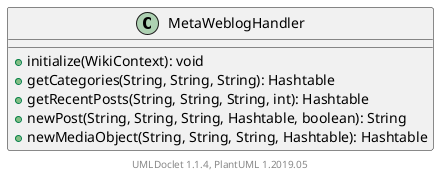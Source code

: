 @startuml

    class MetaWeblogHandler [[MetaWeblogHandler.html]] {
        +initialize(WikiContext): void
        +getCategories(String, String, String): Hashtable
        +getRecentPosts(String, String, String, int): Hashtable
        +newPost(String, String, String, Hashtable, boolean): String
        +newMediaObject(String, String, String, Hashtable): Hashtable
    }


    center footer UMLDoclet 1.1.4, PlantUML 1.2019.05
@enduml
